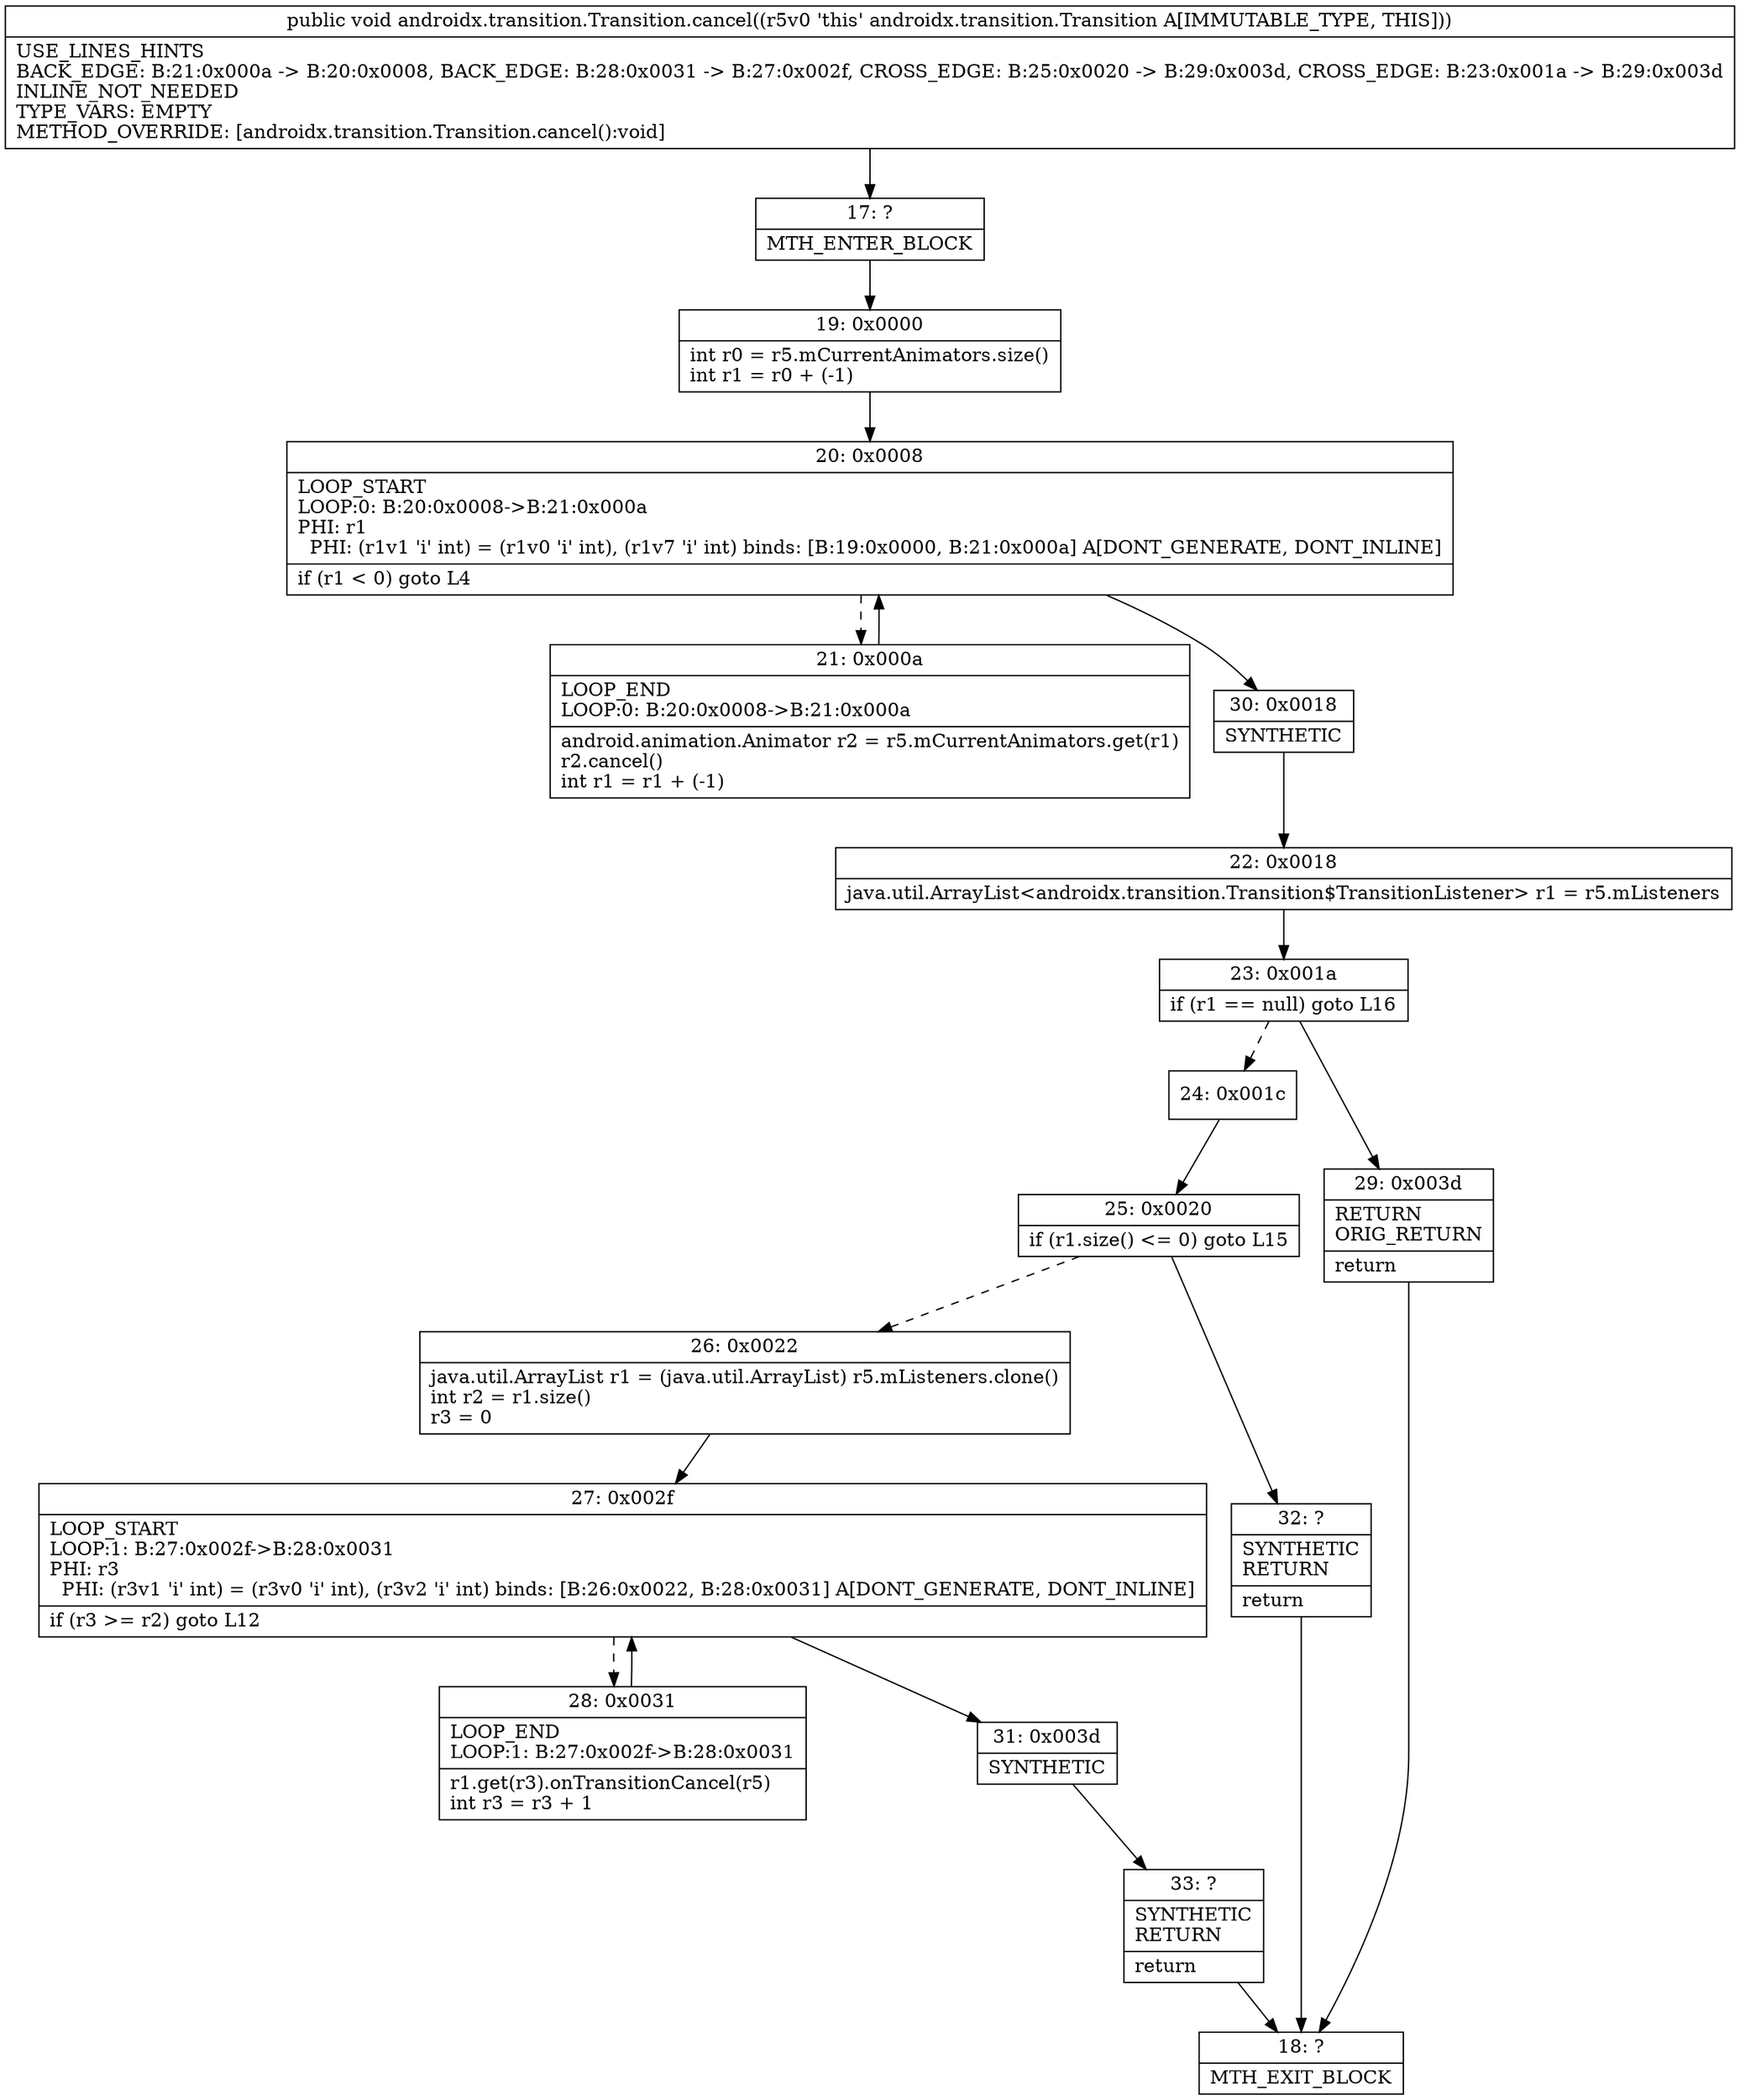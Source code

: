digraph "CFG forandroidx.transition.Transition.cancel()V" {
Node_17 [shape=record,label="{17\:\ ?|MTH_ENTER_BLOCK\l}"];
Node_19 [shape=record,label="{19\:\ 0x0000|int r0 = r5.mCurrentAnimators.size()\lint r1 = r0 + (\-1)\l}"];
Node_20 [shape=record,label="{20\:\ 0x0008|LOOP_START\lLOOP:0: B:20:0x0008\-\>B:21:0x000a\lPHI: r1 \l  PHI: (r1v1 'i' int) = (r1v0 'i' int), (r1v7 'i' int) binds: [B:19:0x0000, B:21:0x000a] A[DONT_GENERATE, DONT_INLINE]\l|if (r1 \< 0) goto L4\l}"];
Node_21 [shape=record,label="{21\:\ 0x000a|LOOP_END\lLOOP:0: B:20:0x0008\-\>B:21:0x000a\l|android.animation.Animator r2 = r5.mCurrentAnimators.get(r1)\lr2.cancel()\lint r1 = r1 + (\-1)\l}"];
Node_30 [shape=record,label="{30\:\ 0x0018|SYNTHETIC\l}"];
Node_22 [shape=record,label="{22\:\ 0x0018|java.util.ArrayList\<androidx.transition.Transition$TransitionListener\> r1 = r5.mListeners\l}"];
Node_23 [shape=record,label="{23\:\ 0x001a|if (r1 == null) goto L16\l}"];
Node_24 [shape=record,label="{24\:\ 0x001c}"];
Node_25 [shape=record,label="{25\:\ 0x0020|if (r1.size() \<= 0) goto L15\l}"];
Node_26 [shape=record,label="{26\:\ 0x0022|java.util.ArrayList r1 = (java.util.ArrayList) r5.mListeners.clone()\lint r2 = r1.size()\lr3 = 0\l}"];
Node_27 [shape=record,label="{27\:\ 0x002f|LOOP_START\lLOOP:1: B:27:0x002f\-\>B:28:0x0031\lPHI: r3 \l  PHI: (r3v1 'i' int) = (r3v0 'i' int), (r3v2 'i' int) binds: [B:26:0x0022, B:28:0x0031] A[DONT_GENERATE, DONT_INLINE]\l|if (r3 \>= r2) goto L12\l}"];
Node_28 [shape=record,label="{28\:\ 0x0031|LOOP_END\lLOOP:1: B:27:0x002f\-\>B:28:0x0031\l|r1.get(r3).onTransitionCancel(r5)\lint r3 = r3 + 1\l}"];
Node_31 [shape=record,label="{31\:\ 0x003d|SYNTHETIC\l}"];
Node_33 [shape=record,label="{33\:\ ?|SYNTHETIC\lRETURN\l|return\l}"];
Node_18 [shape=record,label="{18\:\ ?|MTH_EXIT_BLOCK\l}"];
Node_32 [shape=record,label="{32\:\ ?|SYNTHETIC\lRETURN\l|return\l}"];
Node_29 [shape=record,label="{29\:\ 0x003d|RETURN\lORIG_RETURN\l|return\l}"];
MethodNode[shape=record,label="{public void androidx.transition.Transition.cancel((r5v0 'this' androidx.transition.Transition A[IMMUTABLE_TYPE, THIS]))  | USE_LINES_HINTS\lBACK_EDGE: B:21:0x000a \-\> B:20:0x0008, BACK_EDGE: B:28:0x0031 \-\> B:27:0x002f, CROSS_EDGE: B:25:0x0020 \-\> B:29:0x003d, CROSS_EDGE: B:23:0x001a \-\> B:29:0x003d\lINLINE_NOT_NEEDED\lTYPE_VARS: EMPTY\lMETHOD_OVERRIDE: [androidx.transition.Transition.cancel():void]\l}"];
MethodNode -> Node_17;Node_17 -> Node_19;
Node_19 -> Node_20;
Node_20 -> Node_21[style=dashed];
Node_20 -> Node_30;
Node_21 -> Node_20;
Node_30 -> Node_22;
Node_22 -> Node_23;
Node_23 -> Node_24[style=dashed];
Node_23 -> Node_29;
Node_24 -> Node_25;
Node_25 -> Node_26[style=dashed];
Node_25 -> Node_32;
Node_26 -> Node_27;
Node_27 -> Node_28[style=dashed];
Node_27 -> Node_31;
Node_28 -> Node_27;
Node_31 -> Node_33;
Node_33 -> Node_18;
Node_32 -> Node_18;
Node_29 -> Node_18;
}

